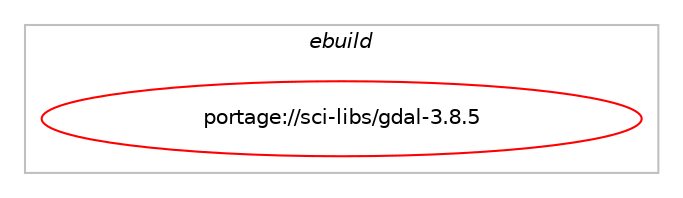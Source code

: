 digraph prolog {

# *************
# Graph options
# *************

newrank=true;
concentrate=true;
compound=true;
graph [rankdir=LR,fontname=Helvetica,fontsize=10,ranksep=1.5];#, ranksep=2.5, nodesep=0.2];
edge  [arrowhead=vee];
node  [fontname=Helvetica,fontsize=10];

# **********
# The ebuild
# **********

subgraph cluster_leftcol {
color=gray;
label=<<i>ebuild</i>>;
id [label="portage://sci-libs/gdal-3.8.5", color=red, width=4, href="../sci-libs/gdal-3.8.5.svg"];
}

# ****************
# The dependencies
# ****************

subgraph cluster_midcol {
color=gray;
label=<<i>dependencies</i>>;
subgraph cluster_compile {
fillcolor="#eeeeee";
style=filled;
label=<<i>compile</i>>;
# *** BEGIN UNKNOWN DEPENDENCY TYPE (TODO) ***
# id -> equal(use_conditional_group(positive,armadillo,portage://sci-libs/gdal-3.8.5,[package_dependency(portage://sci-libs/gdal-3.8.5,install,no,sci-libs,armadillo,none,[,,],any_same_slot,[use(enable(lapack),none)])]))
# *** END UNKNOWN DEPENDENCY TYPE (TODO) ***

# *** BEGIN UNKNOWN DEPENDENCY TYPE (TODO) ***
# id -> equal(use_conditional_group(positive,curl,portage://sci-libs/gdal-3.8.5,[package_dependency(portage://sci-libs/gdal-3.8.5,install,no,net-misc,curl,none,[,,],[],[])]))
# *** END UNKNOWN DEPENDENCY TYPE (TODO) ***

# *** BEGIN UNKNOWN DEPENDENCY TYPE (TODO) ***
# id -> equal(use_conditional_group(positive,fits,portage://sci-libs/gdal-3.8.5,[package_dependency(portage://sci-libs/gdal-3.8.5,install,no,sci-libs,cfitsio,none,[,,],any_same_slot,[])]))
# *** END UNKNOWN DEPENDENCY TYPE (TODO) ***

# *** BEGIN UNKNOWN DEPENDENCY TYPE (TODO) ***
# id -> equal(use_conditional_group(positive,geos,portage://sci-libs/gdal-3.8.5,[package_dependency(portage://sci-libs/gdal-3.8.5,install,no,sci-libs,geos,greaterequal,[3.8.0,,,3.8.0],[],[])]))
# *** END UNKNOWN DEPENDENCY TYPE (TODO) ***

# *** BEGIN UNKNOWN DEPENDENCY TYPE (TODO) ***
# id -> equal(use_conditional_group(positive,gif,portage://sci-libs/gdal-3.8.5,[package_dependency(portage://sci-libs/gdal-3.8.5,install,no,media-libs,giflib,none,[,,],any_same_slot,[])]))
# *** END UNKNOWN DEPENDENCY TYPE (TODO) ***

# *** BEGIN UNKNOWN DEPENDENCY TYPE (TODO) ***
# id -> equal(use_conditional_group(positive,gml,portage://sci-libs/gdal-3.8.5,[package_dependency(portage://sci-libs/gdal-3.8.5,install,no,dev-libs,xerces-c,greaterequal,[3.1,,,3.1],[],[])]))
# *** END UNKNOWN DEPENDENCY TYPE (TODO) ***

# *** BEGIN UNKNOWN DEPENDENCY TYPE (TODO) ***
# id -> equal(use_conditional_group(positive,hdf5,portage://sci-libs/gdal-3.8.5,[package_dependency(portage://sci-libs/gdal-3.8.5,install,no,sci-libs,hdf5,greaterequal,[1.6.4,,,1.6.4],any_same_slot,[use(enable(cxx),none),use(enable(szip),none)])]))
# *** END UNKNOWN DEPENDENCY TYPE (TODO) ***

# *** BEGIN UNKNOWN DEPENDENCY TYPE (TODO) ***
# id -> equal(use_conditional_group(positive,heif,portage://sci-libs/gdal-3.8.5,[package_dependency(portage://sci-libs/gdal-3.8.5,install,no,media-libs,libheif,none,[,,],any_same_slot,[])]))
# *** END UNKNOWN DEPENDENCY TYPE (TODO) ***

# *** BEGIN UNKNOWN DEPENDENCY TYPE (TODO) ***
# id -> equal(use_conditional_group(positive,java,portage://sci-libs/gdal-3.8.5,[package_dependency(portage://sci-libs/gdal-3.8.5,install,no,dev-java,java-config,greaterequal,[2.2.0,,-r3,2.2.0-r3],[],[])]))
# *** END UNKNOWN DEPENDENCY TYPE (TODO) ***

# *** BEGIN UNKNOWN DEPENDENCY TYPE (TODO) ***
# id -> equal(use_conditional_group(positive,java,portage://sci-libs/gdal-3.8.5,[package_dependency(portage://sci-libs/gdal-3.8.5,install,no,virtual,jdk,greaterequal,[1.8,,,1.8],any_different_slot,[use(disable(headless-awt),none)])]))
# *** END UNKNOWN DEPENDENCY TYPE (TODO) ***

# *** BEGIN UNKNOWN DEPENDENCY TYPE (TODO) ***
# id -> equal(use_conditional_group(positive,jpeg,portage://sci-libs/gdal-3.8.5,[package_dependency(portage://sci-libs/gdal-3.8.5,install,no,media-libs,libjpeg-turbo,none,[,,],any_same_slot,[])]))
# *** END UNKNOWN DEPENDENCY TYPE (TODO) ***

# *** BEGIN UNKNOWN DEPENDENCY TYPE (TODO) ***
# id -> equal(use_conditional_group(positive,jpeg2k,portage://sci-libs/gdal-3.8.5,[package_dependency(portage://sci-libs/gdal-3.8.5,install,no,media-libs,openjpeg,none,[,,],[slot(2),equal],[])]))
# *** END UNKNOWN DEPENDENCY TYPE (TODO) ***

# *** BEGIN UNKNOWN DEPENDENCY TYPE (TODO) ***
# id -> equal(use_conditional_group(positive,lzma,portage://sci-libs/gdal-3.8.5,[any_of_group([package_dependency(portage://sci-libs/gdal-3.8.5,install,no,app-arch,xz-utils,none,[,,],[],[]),package_dependency(portage://sci-libs/gdal-3.8.5,install,no,app-arch,lzma,none,[,,],[],[])])]))
# *** END UNKNOWN DEPENDENCY TYPE (TODO) ***

# *** BEGIN UNKNOWN DEPENDENCY TYPE (TODO) ***
# id -> equal(use_conditional_group(positive,mysql,portage://sci-libs/gdal-3.8.5,[package_dependency(portage://sci-libs/gdal-3.8.5,install,no,virtual,mysql,none,[,,],[],[])]))
# *** END UNKNOWN DEPENDENCY TYPE (TODO) ***

# *** BEGIN UNKNOWN DEPENDENCY TYPE (TODO) ***
# id -> equal(use_conditional_group(positive,netcdf,portage://sci-libs/gdal-3.8.5,[package_dependency(portage://sci-libs/gdal-3.8.5,install,no,sci-libs,netcdf,none,[,,],any_same_slot,[])]))
# *** END UNKNOWN DEPENDENCY TYPE (TODO) ***

# *** BEGIN UNKNOWN DEPENDENCY TYPE (TODO) ***
# id -> equal(use_conditional_group(positive,odbc,portage://sci-libs/gdal-3.8.5,[package_dependency(portage://sci-libs/gdal-3.8.5,install,no,dev-db,unixODBC,none,[,,],[],[])]))
# *** END UNKNOWN DEPENDENCY TYPE (TODO) ***

# *** BEGIN UNKNOWN DEPENDENCY TYPE (TODO) ***
# id -> equal(use_conditional_group(positive,ogdi,portage://sci-libs/gdal-3.8.5,[package_dependency(portage://sci-libs/gdal-3.8.5,install,no,sci-libs,ogdi,greaterequal,[4.1.0,,-r1,4.1.0-r1],[],[])]))
# *** END UNKNOWN DEPENDENCY TYPE (TODO) ***

# *** BEGIN UNKNOWN DEPENDENCY TYPE (TODO) ***
# id -> equal(use_conditional_group(positive,opencl,portage://sci-libs/gdal-3.8.5,[package_dependency(portage://sci-libs/gdal-3.8.5,install,no,virtual,opencl,none,[,,],[],[])]))
# *** END UNKNOWN DEPENDENCY TYPE (TODO) ***

# *** BEGIN UNKNOWN DEPENDENCY TYPE (TODO) ***
# id -> equal(use_conditional_group(positive,oracle,portage://sci-libs/gdal-3.8.5,[package_dependency(portage://sci-libs/gdal-3.8.5,install,no,dev-db,oracle-instantclient,none,[,,],any_same_slot,[])]))
# *** END UNKNOWN DEPENDENCY TYPE (TODO) ***

# *** BEGIN UNKNOWN DEPENDENCY TYPE (TODO) ***
# id -> equal(use_conditional_group(positive,pdf,portage://sci-libs/gdal-3.8.5,[package_dependency(portage://sci-libs/gdal-3.8.5,install,no,app-text,poppler,none,[,,],any_same_slot,[])]))
# *** END UNKNOWN DEPENDENCY TYPE (TODO) ***

# *** BEGIN UNKNOWN DEPENDENCY TYPE (TODO) ***
# id -> equal(use_conditional_group(positive,png,portage://sci-libs/gdal-3.8.5,[package_dependency(portage://sci-libs/gdal-3.8.5,install,no,media-libs,libpng,none,[,,],any_same_slot,[])]))
# *** END UNKNOWN DEPENDENCY TYPE (TODO) ***

# *** BEGIN UNKNOWN DEPENDENCY TYPE (TODO) ***
# id -> equal(use_conditional_group(positive,postgres,portage://sci-libs/gdal-3.8.5,[package_dependency(portage://sci-libs/gdal-3.8.5,install,no,dev-db,postgresql,greaterequal,[8.4,,,8.4],any_same_slot,[])]))
# *** END UNKNOWN DEPENDENCY TYPE (TODO) ***

# *** BEGIN UNKNOWN DEPENDENCY TYPE (TODO) ***
# id -> equal(use_conditional_group(positive,python,portage://sci-libs/gdal-3.8.5,[use_conditional_group(positive,python_single_target_python3_10,portage://sci-libs/gdal-3.8.5,[package_dependency(portage://sci-libs/gdal-3.8.5,install,no,dev-lang,python,none,[,,],[slot(3.10)],[])]),use_conditional_group(positive,python_single_target_python3_11,portage://sci-libs/gdal-3.8.5,[package_dependency(portage://sci-libs/gdal-3.8.5,install,no,dev-lang,python,none,[,,],[slot(3.11)],[])]),use_conditional_group(positive,python_single_target_python3_12,portage://sci-libs/gdal-3.8.5,[package_dependency(portage://sci-libs/gdal-3.8.5,install,no,dev-lang,python,none,[,,],[slot(3.12)],[])]),use_conditional_group(positive,python_single_target_python3_10,portage://sci-libs/gdal-3.8.5,[package_dependency(portage://sci-libs/gdal-3.8.5,install,no,dev-python,numpy,none,[,,],[],[use(enable(python_targets_python3_10),negative)])]),use_conditional_group(positive,python_single_target_python3_11,portage://sci-libs/gdal-3.8.5,[package_dependency(portage://sci-libs/gdal-3.8.5,install,no,dev-python,numpy,none,[,,],[],[use(enable(python_targets_python3_11),negative)])]),use_conditional_group(positive,python_single_target_python3_12,portage://sci-libs/gdal-3.8.5,[package_dependency(portage://sci-libs/gdal-3.8.5,install,no,dev-python,numpy,none,[,,],[],[use(enable(python_targets_python3_12),negative)])])]))
# *** END UNKNOWN DEPENDENCY TYPE (TODO) ***

# *** BEGIN UNKNOWN DEPENDENCY TYPE (TODO) ***
# id -> equal(use_conditional_group(positive,spatialite,portage://sci-libs/gdal-3.8.5,[package_dependency(portage://sci-libs/gdal-3.8.5,install,no,dev-db,spatialite,none,[,,],[],[])]))
# *** END UNKNOWN DEPENDENCY TYPE (TODO) ***

# *** BEGIN UNKNOWN DEPENDENCY TYPE (TODO) ***
# id -> equal(use_conditional_group(positive,sqlite,portage://sci-libs/gdal-3.8.5,[package_dependency(portage://sci-libs/gdal-3.8.5,install,no,dev-db,sqlite,none,[,,],[slot(3)],[])]))
# *** END UNKNOWN DEPENDENCY TYPE (TODO) ***

# *** BEGIN UNKNOWN DEPENDENCY TYPE (TODO) ***
# id -> equal(use_conditional_group(positive,webp,portage://sci-libs/gdal-3.8.5,[package_dependency(portage://sci-libs/gdal-3.8.5,install,no,media-libs,libwebp,none,[,,],any_same_slot,[])]))
# *** END UNKNOWN DEPENDENCY TYPE (TODO) ***

# *** BEGIN UNKNOWN DEPENDENCY TYPE (TODO) ***
# id -> equal(use_conditional_group(positive,xls,portage://sci-libs/gdal-3.8.5,[package_dependency(portage://sci-libs/gdal-3.8.5,install,no,dev-libs,freexl,none,[,,],[],[])]))
# *** END UNKNOWN DEPENDENCY TYPE (TODO) ***

# *** BEGIN UNKNOWN DEPENDENCY TYPE (TODO) ***
# id -> equal(use_conditional_group(positive,zstd,portage://sci-libs/gdal-3.8.5,[package_dependency(portage://sci-libs/gdal-3.8.5,install,no,app-arch,zstd,none,[,,],any_same_slot,[])]))
# *** END UNKNOWN DEPENDENCY TYPE (TODO) ***

# *** BEGIN UNKNOWN DEPENDENCY TYPE (TODO) ***
# id -> equal(package_dependency(portage://sci-libs/gdal-3.8.5,install,no,dev-libs,expat,none,[,,],[],[]))
# *** END UNKNOWN DEPENDENCY TYPE (TODO) ***

# *** BEGIN UNKNOWN DEPENDENCY TYPE (TODO) ***
# id -> equal(package_dependency(portage://sci-libs/gdal-3.8.5,install,no,dev-libs,json-c,none,[,,],any_same_slot,[]))
# *** END UNKNOWN DEPENDENCY TYPE (TODO) ***

# *** BEGIN UNKNOWN DEPENDENCY TYPE (TODO) ***
# id -> equal(package_dependency(portage://sci-libs/gdal-3.8.5,install,no,dev-libs,libpcre2,none,[,,],[],[]))
# *** END UNKNOWN DEPENDENCY TYPE (TODO) ***

# *** BEGIN UNKNOWN DEPENDENCY TYPE (TODO) ***
# id -> equal(package_dependency(portage://sci-libs/gdal-3.8.5,install,no,dev-libs,libxml2,none,[,,],[slot(2)],[]))
# *** END UNKNOWN DEPENDENCY TYPE (TODO) ***

# *** BEGIN UNKNOWN DEPENDENCY TYPE (TODO) ***
# id -> equal(package_dependency(portage://sci-libs/gdal-3.8.5,install,no,dev-libs,openssl,none,[,,],any_same_slot,[]))
# *** END UNKNOWN DEPENDENCY TYPE (TODO) ***

# *** BEGIN UNKNOWN DEPENDENCY TYPE (TODO) ***
# id -> equal(package_dependency(portage://sci-libs/gdal-3.8.5,install,no,media-libs,tiff,none,[,,],[],[]))
# *** END UNKNOWN DEPENDENCY TYPE (TODO) ***

# *** BEGIN UNKNOWN DEPENDENCY TYPE (TODO) ***
# id -> equal(package_dependency(portage://sci-libs/gdal-3.8.5,install,no,sci-libs,libgeotiff,greaterequal,[1.5.1,,-r1,1.5.1-r1],any_same_slot,[]))
# *** END UNKNOWN DEPENDENCY TYPE (TODO) ***

# *** BEGIN UNKNOWN DEPENDENCY TYPE (TODO) ***
# id -> equal(package_dependency(portage://sci-libs/gdal-3.8.5,install,no,sci-libs,proj,greaterequal,[6.0.0,,,6.0.0],any_same_slot,[]))
# *** END UNKNOWN DEPENDENCY TYPE (TODO) ***

# *** BEGIN UNKNOWN DEPENDENCY TYPE (TODO) ***
# id -> equal(package_dependency(portage://sci-libs/gdal-3.8.5,install,no,sys-libs,zlib,none,[,,],[],[use(enable(minizip),positive)]))
# *** END UNKNOWN DEPENDENCY TYPE (TODO) ***

}
subgraph cluster_compileandrun {
fillcolor="#eeeeee";
style=filled;
label=<<i>compile and run</i>>;
}
subgraph cluster_run {
fillcolor="#eeeeee";
style=filled;
label=<<i>run</i>>;
# *** BEGIN UNKNOWN DEPENDENCY TYPE (TODO) ***
# id -> equal(use_conditional_group(positive,armadillo,portage://sci-libs/gdal-3.8.5,[package_dependency(portage://sci-libs/gdal-3.8.5,run,no,sci-libs,armadillo,none,[,,],any_same_slot,[use(enable(lapack),none)])]))
# *** END UNKNOWN DEPENDENCY TYPE (TODO) ***

# *** BEGIN UNKNOWN DEPENDENCY TYPE (TODO) ***
# id -> equal(use_conditional_group(positive,curl,portage://sci-libs/gdal-3.8.5,[package_dependency(portage://sci-libs/gdal-3.8.5,run,no,net-misc,curl,none,[,,],[],[])]))
# *** END UNKNOWN DEPENDENCY TYPE (TODO) ***

# *** BEGIN UNKNOWN DEPENDENCY TYPE (TODO) ***
# id -> equal(use_conditional_group(positive,fits,portage://sci-libs/gdal-3.8.5,[package_dependency(portage://sci-libs/gdal-3.8.5,run,no,sci-libs,cfitsio,none,[,,],any_same_slot,[])]))
# *** END UNKNOWN DEPENDENCY TYPE (TODO) ***

# *** BEGIN UNKNOWN DEPENDENCY TYPE (TODO) ***
# id -> equal(use_conditional_group(positive,geos,portage://sci-libs/gdal-3.8.5,[package_dependency(portage://sci-libs/gdal-3.8.5,run,no,sci-libs,geos,greaterequal,[3.8.0,,,3.8.0],[],[])]))
# *** END UNKNOWN DEPENDENCY TYPE (TODO) ***

# *** BEGIN UNKNOWN DEPENDENCY TYPE (TODO) ***
# id -> equal(use_conditional_group(positive,gif,portage://sci-libs/gdal-3.8.5,[package_dependency(portage://sci-libs/gdal-3.8.5,run,no,media-libs,giflib,none,[,,],any_same_slot,[])]))
# *** END UNKNOWN DEPENDENCY TYPE (TODO) ***

# *** BEGIN UNKNOWN DEPENDENCY TYPE (TODO) ***
# id -> equal(use_conditional_group(positive,gml,portage://sci-libs/gdal-3.8.5,[package_dependency(portage://sci-libs/gdal-3.8.5,run,no,dev-libs,xerces-c,greaterequal,[3.1,,,3.1],[],[])]))
# *** END UNKNOWN DEPENDENCY TYPE (TODO) ***

# *** BEGIN UNKNOWN DEPENDENCY TYPE (TODO) ***
# id -> equal(use_conditional_group(positive,hdf5,portage://sci-libs/gdal-3.8.5,[package_dependency(portage://sci-libs/gdal-3.8.5,run,no,sci-libs,hdf5,greaterequal,[1.6.4,,,1.6.4],any_same_slot,[use(enable(cxx),none),use(enable(szip),none)])]))
# *** END UNKNOWN DEPENDENCY TYPE (TODO) ***

# *** BEGIN UNKNOWN DEPENDENCY TYPE (TODO) ***
# id -> equal(use_conditional_group(positive,heif,portage://sci-libs/gdal-3.8.5,[package_dependency(portage://sci-libs/gdal-3.8.5,run,no,media-libs,libheif,none,[,,],any_same_slot,[])]))
# *** END UNKNOWN DEPENDENCY TYPE (TODO) ***

# *** BEGIN UNKNOWN DEPENDENCY TYPE (TODO) ***
# id -> equal(use_conditional_group(positive,java,portage://sci-libs/gdal-3.8.5,[package_dependency(portage://sci-libs/gdal-3.8.5,run,no,dev-java,java-config,greaterequal,[2.2.0,,-r3,2.2.0-r3],[],[])]))
# *** END UNKNOWN DEPENDENCY TYPE (TODO) ***

# *** BEGIN UNKNOWN DEPENDENCY TYPE (TODO) ***
# id -> equal(use_conditional_group(positive,java,portage://sci-libs/gdal-3.8.5,[package_dependency(portage://sci-libs/gdal-3.8.5,run,no,virtual,jdk,greaterequal,[1.8,,,1.8],any_different_slot,[use(disable(headless-awt),none)])]))
# *** END UNKNOWN DEPENDENCY TYPE (TODO) ***

# *** BEGIN UNKNOWN DEPENDENCY TYPE (TODO) ***
# id -> equal(use_conditional_group(positive,java,portage://sci-libs/gdal-3.8.5,[package_dependency(portage://sci-libs/gdal-3.8.5,run,no,virtual,jre,greaterequal,[1.8,,,1.8],any_different_slot,[])]))
# *** END UNKNOWN DEPENDENCY TYPE (TODO) ***

# *** BEGIN UNKNOWN DEPENDENCY TYPE (TODO) ***
# id -> equal(use_conditional_group(positive,jpeg,portage://sci-libs/gdal-3.8.5,[package_dependency(portage://sci-libs/gdal-3.8.5,run,no,media-libs,libjpeg-turbo,none,[,,],any_same_slot,[])]))
# *** END UNKNOWN DEPENDENCY TYPE (TODO) ***

# *** BEGIN UNKNOWN DEPENDENCY TYPE (TODO) ***
# id -> equal(use_conditional_group(positive,jpeg2k,portage://sci-libs/gdal-3.8.5,[package_dependency(portage://sci-libs/gdal-3.8.5,run,no,media-libs,openjpeg,none,[,,],[slot(2),equal],[])]))
# *** END UNKNOWN DEPENDENCY TYPE (TODO) ***

# *** BEGIN UNKNOWN DEPENDENCY TYPE (TODO) ***
# id -> equal(use_conditional_group(positive,lzma,portage://sci-libs/gdal-3.8.5,[any_of_group([package_dependency(portage://sci-libs/gdal-3.8.5,run,no,app-arch,xz-utils,none,[,,],[],[]),package_dependency(portage://sci-libs/gdal-3.8.5,run,no,app-arch,lzma,none,[,,],[],[])])]))
# *** END UNKNOWN DEPENDENCY TYPE (TODO) ***

# *** BEGIN UNKNOWN DEPENDENCY TYPE (TODO) ***
# id -> equal(use_conditional_group(positive,mysql,portage://sci-libs/gdal-3.8.5,[package_dependency(portage://sci-libs/gdal-3.8.5,run,no,virtual,mysql,none,[,,],[],[])]))
# *** END UNKNOWN DEPENDENCY TYPE (TODO) ***

# *** BEGIN UNKNOWN DEPENDENCY TYPE (TODO) ***
# id -> equal(use_conditional_group(positive,netcdf,portage://sci-libs/gdal-3.8.5,[package_dependency(portage://sci-libs/gdal-3.8.5,run,no,sci-libs,netcdf,none,[,,],any_same_slot,[])]))
# *** END UNKNOWN DEPENDENCY TYPE (TODO) ***

# *** BEGIN UNKNOWN DEPENDENCY TYPE (TODO) ***
# id -> equal(use_conditional_group(positive,odbc,portage://sci-libs/gdal-3.8.5,[package_dependency(portage://sci-libs/gdal-3.8.5,run,no,dev-db,unixODBC,none,[,,],[],[])]))
# *** END UNKNOWN DEPENDENCY TYPE (TODO) ***

# *** BEGIN UNKNOWN DEPENDENCY TYPE (TODO) ***
# id -> equal(use_conditional_group(positive,ogdi,portage://sci-libs/gdal-3.8.5,[package_dependency(portage://sci-libs/gdal-3.8.5,run,no,sci-libs,ogdi,greaterequal,[4.1.0,,-r1,4.1.0-r1],[],[])]))
# *** END UNKNOWN DEPENDENCY TYPE (TODO) ***

# *** BEGIN UNKNOWN DEPENDENCY TYPE (TODO) ***
# id -> equal(use_conditional_group(positive,opencl,portage://sci-libs/gdal-3.8.5,[package_dependency(portage://sci-libs/gdal-3.8.5,run,no,virtual,opencl,none,[,,],[],[])]))
# *** END UNKNOWN DEPENDENCY TYPE (TODO) ***

# *** BEGIN UNKNOWN DEPENDENCY TYPE (TODO) ***
# id -> equal(use_conditional_group(positive,oracle,portage://sci-libs/gdal-3.8.5,[package_dependency(portage://sci-libs/gdal-3.8.5,run,no,dev-db,oracle-instantclient,none,[,,],any_same_slot,[])]))
# *** END UNKNOWN DEPENDENCY TYPE (TODO) ***

# *** BEGIN UNKNOWN DEPENDENCY TYPE (TODO) ***
# id -> equal(use_conditional_group(positive,pdf,portage://sci-libs/gdal-3.8.5,[package_dependency(portage://sci-libs/gdal-3.8.5,run,no,app-text,poppler,none,[,,],any_same_slot,[])]))
# *** END UNKNOWN DEPENDENCY TYPE (TODO) ***

# *** BEGIN UNKNOWN DEPENDENCY TYPE (TODO) ***
# id -> equal(use_conditional_group(positive,png,portage://sci-libs/gdal-3.8.5,[package_dependency(portage://sci-libs/gdal-3.8.5,run,no,media-libs,libpng,none,[,,],any_same_slot,[])]))
# *** END UNKNOWN DEPENDENCY TYPE (TODO) ***

# *** BEGIN UNKNOWN DEPENDENCY TYPE (TODO) ***
# id -> equal(use_conditional_group(positive,postgres,portage://sci-libs/gdal-3.8.5,[package_dependency(portage://sci-libs/gdal-3.8.5,run,no,dev-db,postgresql,greaterequal,[8.4,,,8.4],any_same_slot,[])]))
# *** END UNKNOWN DEPENDENCY TYPE (TODO) ***

# *** BEGIN UNKNOWN DEPENDENCY TYPE (TODO) ***
# id -> equal(use_conditional_group(positive,python,portage://sci-libs/gdal-3.8.5,[use_conditional_group(positive,python_single_target_python3_10,portage://sci-libs/gdal-3.8.5,[package_dependency(portage://sci-libs/gdal-3.8.5,run,no,dev-lang,python,none,[,,],[slot(3.10)],[])]),use_conditional_group(positive,python_single_target_python3_11,portage://sci-libs/gdal-3.8.5,[package_dependency(portage://sci-libs/gdal-3.8.5,run,no,dev-lang,python,none,[,,],[slot(3.11)],[])]),use_conditional_group(positive,python_single_target_python3_12,portage://sci-libs/gdal-3.8.5,[package_dependency(portage://sci-libs/gdal-3.8.5,run,no,dev-lang,python,none,[,,],[slot(3.12)],[])]),use_conditional_group(positive,python_single_target_python3_10,portage://sci-libs/gdal-3.8.5,[package_dependency(portage://sci-libs/gdal-3.8.5,run,no,dev-python,numpy,none,[,,],[],[use(enable(python_targets_python3_10),negative)])]),use_conditional_group(positive,python_single_target_python3_11,portage://sci-libs/gdal-3.8.5,[package_dependency(portage://sci-libs/gdal-3.8.5,run,no,dev-python,numpy,none,[,,],[],[use(enable(python_targets_python3_11),negative)])]),use_conditional_group(positive,python_single_target_python3_12,portage://sci-libs/gdal-3.8.5,[package_dependency(portage://sci-libs/gdal-3.8.5,run,no,dev-python,numpy,none,[,,],[],[use(enable(python_targets_python3_12),negative)])])]))
# *** END UNKNOWN DEPENDENCY TYPE (TODO) ***

# *** BEGIN UNKNOWN DEPENDENCY TYPE (TODO) ***
# id -> equal(use_conditional_group(positive,spatialite,portage://sci-libs/gdal-3.8.5,[package_dependency(portage://sci-libs/gdal-3.8.5,run,no,dev-db,spatialite,none,[,,],[],[])]))
# *** END UNKNOWN DEPENDENCY TYPE (TODO) ***

# *** BEGIN UNKNOWN DEPENDENCY TYPE (TODO) ***
# id -> equal(use_conditional_group(positive,sqlite,portage://sci-libs/gdal-3.8.5,[package_dependency(portage://sci-libs/gdal-3.8.5,run,no,dev-db,sqlite,none,[,,],[slot(3)],[])]))
# *** END UNKNOWN DEPENDENCY TYPE (TODO) ***

# *** BEGIN UNKNOWN DEPENDENCY TYPE (TODO) ***
# id -> equal(use_conditional_group(positive,webp,portage://sci-libs/gdal-3.8.5,[package_dependency(portage://sci-libs/gdal-3.8.5,run,no,media-libs,libwebp,none,[,,],any_same_slot,[])]))
# *** END UNKNOWN DEPENDENCY TYPE (TODO) ***

# *** BEGIN UNKNOWN DEPENDENCY TYPE (TODO) ***
# id -> equal(use_conditional_group(positive,xls,portage://sci-libs/gdal-3.8.5,[package_dependency(portage://sci-libs/gdal-3.8.5,run,no,dev-libs,freexl,none,[,,],[],[])]))
# *** END UNKNOWN DEPENDENCY TYPE (TODO) ***

# *** BEGIN UNKNOWN DEPENDENCY TYPE (TODO) ***
# id -> equal(use_conditional_group(positive,zstd,portage://sci-libs/gdal-3.8.5,[package_dependency(portage://sci-libs/gdal-3.8.5,run,no,app-arch,zstd,none,[,,],any_same_slot,[])]))
# *** END UNKNOWN DEPENDENCY TYPE (TODO) ***

# *** BEGIN UNKNOWN DEPENDENCY TYPE (TODO) ***
# id -> equal(package_dependency(portage://sci-libs/gdal-3.8.5,run,no,dev-libs,expat,none,[,,],[],[]))
# *** END UNKNOWN DEPENDENCY TYPE (TODO) ***

# *** BEGIN UNKNOWN DEPENDENCY TYPE (TODO) ***
# id -> equal(package_dependency(portage://sci-libs/gdal-3.8.5,run,no,dev-libs,json-c,none,[,,],any_same_slot,[]))
# *** END UNKNOWN DEPENDENCY TYPE (TODO) ***

# *** BEGIN UNKNOWN DEPENDENCY TYPE (TODO) ***
# id -> equal(package_dependency(portage://sci-libs/gdal-3.8.5,run,no,dev-libs,libpcre2,none,[,,],[],[]))
# *** END UNKNOWN DEPENDENCY TYPE (TODO) ***

# *** BEGIN UNKNOWN DEPENDENCY TYPE (TODO) ***
# id -> equal(package_dependency(portage://sci-libs/gdal-3.8.5,run,no,dev-libs,libxml2,none,[,,],[slot(2)],[]))
# *** END UNKNOWN DEPENDENCY TYPE (TODO) ***

# *** BEGIN UNKNOWN DEPENDENCY TYPE (TODO) ***
# id -> equal(package_dependency(portage://sci-libs/gdal-3.8.5,run,no,dev-libs,openssl,none,[,,],any_same_slot,[]))
# *** END UNKNOWN DEPENDENCY TYPE (TODO) ***

# *** BEGIN UNKNOWN DEPENDENCY TYPE (TODO) ***
# id -> equal(package_dependency(portage://sci-libs/gdal-3.8.5,run,no,media-libs,tiff,none,[,,],[],[]))
# *** END UNKNOWN DEPENDENCY TYPE (TODO) ***

# *** BEGIN UNKNOWN DEPENDENCY TYPE (TODO) ***
# id -> equal(package_dependency(portage://sci-libs/gdal-3.8.5,run,no,sci-libs,libgeotiff,greaterequal,[1.5.1,,-r1,1.5.1-r1],any_same_slot,[]))
# *** END UNKNOWN DEPENDENCY TYPE (TODO) ***

# *** BEGIN UNKNOWN DEPENDENCY TYPE (TODO) ***
# id -> equal(package_dependency(portage://sci-libs/gdal-3.8.5,run,no,sci-libs,proj,greaterequal,[6.0.0,,,6.0.0],any_same_slot,[]))
# *** END UNKNOWN DEPENDENCY TYPE (TODO) ***

# *** BEGIN UNKNOWN DEPENDENCY TYPE (TODO) ***
# id -> equal(package_dependency(portage://sci-libs/gdal-3.8.5,run,no,sys-libs,zlib,none,[,,],[],[use(enable(minizip),positive)]))
# *** END UNKNOWN DEPENDENCY TYPE (TODO) ***

}
}

# **************
# The candidates
# **************

subgraph cluster_choices {
rank=same;
color=gray;
label=<<i>candidates</i>>;

}

}
